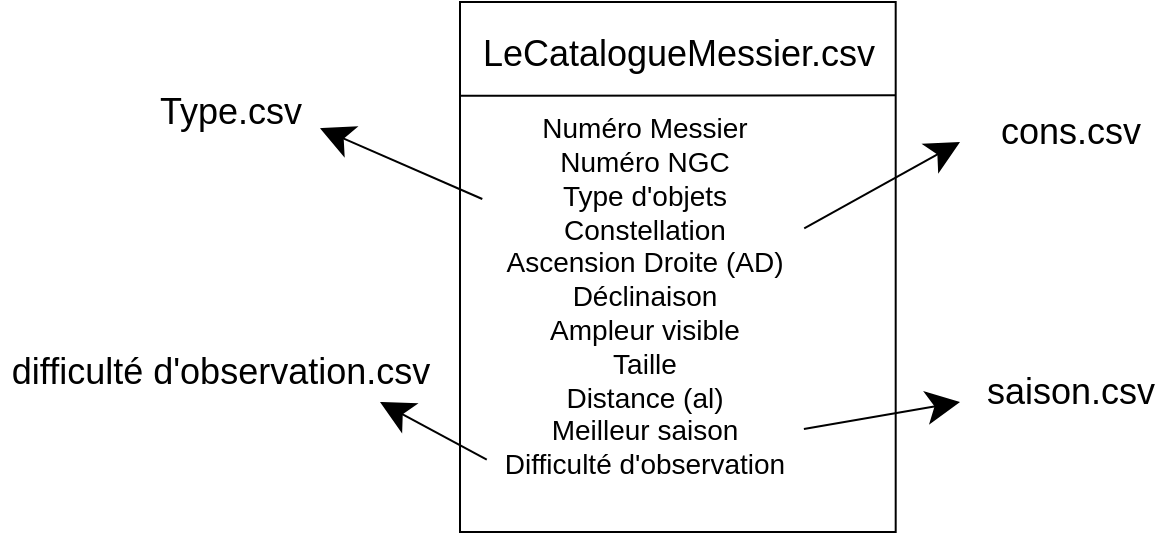 <mxfile version="15.3.5" type="device" pages="2"><diagram id="gUelADi2IUYs9JN2n7It" name="Page-1"><mxGraphModel dx="1086" dy="806" grid="1" gridSize="10" guides="1" tooltips="1" connect="1" arrows="1" fold="1" page="1" pageScale="1" pageWidth="827" pageHeight="1169" math="0" shadow="0"><root><mxCell id="0"/><mxCell id="1" parent="0"/><mxCell id="RYdkhMsjeRYL0BJ_Q44a-15" value="" style="group" parent="1" vertex="1" connectable="0"><mxGeometry x="300" y="60" width="236" height="265" as="geometry"/></mxCell><mxCell id="RYdkhMsjeRYL0BJ_Q44a-7" value="" style="group" parent="RYdkhMsjeRYL0BJ_Q44a-15" vertex="1" connectable="0"><mxGeometry width="223.648" height="265" as="geometry"/></mxCell><mxCell id="RYdkhMsjeRYL0BJ_Q44a-3" value="" style="rounded=0;whiteSpace=wrap;html=1;hachureGap=4;pointerEvents=0;" parent="RYdkhMsjeRYL0BJ_Q44a-7" vertex="1"><mxGeometry width="217.846" height="265" as="geometry"/></mxCell><mxCell id="RYdkhMsjeRYL0BJ_Q44a-6" style="edgeStyle=none;curved=1;rounded=0;orthogonalLoop=1;jettySize=auto;html=1;entryX=-0.002;entryY=0.177;entryDx=0;entryDy=0;fontSize=20;endArrow=none;startSize=14;endSize=14;sourcePerimeterSpacing=8;targetPerimeterSpacing=8;endFill=0;entryPerimeter=0;exitX=0.999;exitY=0.176;exitDx=0;exitDy=0;exitPerimeter=0;" parent="RYdkhMsjeRYL0BJ_Q44a-7" source="RYdkhMsjeRYL0BJ_Q44a-3" target="RYdkhMsjeRYL0BJ_Q44a-3" edge="1"><mxGeometry relative="1" as="geometry"><mxPoint x="242.051" y="25.98" as="sourcePoint"/></mxGeometry></mxCell><mxCell id="RYdkhMsjeRYL0BJ_Q44a-4" value="&lt;font style=&quot;font-size: 18px&quot;&gt;LeCatalogueMessier.csv&lt;/font&gt;" style="text;html=1;align=center;verticalAlign=middle;resizable=0;points=[];autosize=1;strokeColor=none;fillColor=none;fontSize=20;" parent="RYdkhMsjeRYL0BJ_Q44a-7" vertex="1"><mxGeometry x="3.923" y="9.998" width="210" height="30" as="geometry"/></mxCell><mxCell id="RYdkhMsjeRYL0BJ_Q44a-5" value="Numéro Messier&lt;br style=&quot;font-size: 14px;&quot;&gt;Numéro NGC&lt;br style=&quot;font-size: 14px;&quot;&gt;Type d'objets&lt;br style=&quot;font-size: 14px;&quot;&gt;Constellation&lt;br style=&quot;font-size: 14px;&quot;&gt;Ascension Droite (AD)&lt;br style=&quot;font-size: 14px;&quot;&gt;Déclinaison&lt;br style=&quot;font-size: 14px;&quot;&gt;Ampleur visible&lt;br style=&quot;font-size: 14px;&quot;&gt;Taille&lt;br style=&quot;font-size: 14px;&quot;&gt;Distance (al)&lt;br style=&quot;font-size: 14px;&quot;&gt;Meilleur saison&lt;br style=&quot;font-size: 14px;&quot;&gt;Difficulté d'observation&lt;br style=&quot;font-size: 14px;&quot;&gt;" style="text;html=1;align=center;verticalAlign=middle;resizable=0;points=[];autosize=1;strokeColor=none;fillColor=none;fontSize=14;" parent="RYdkhMsjeRYL0BJ_Q44a-15" vertex="1"><mxGeometry x="12.103" y="51.961" width="160" height="190" as="geometry"/></mxCell><mxCell id="RYdkhMsjeRYL0BJ_Q44a-16" value="" style="endArrow=classic;html=1;fontSize=20;startSize=14;endSize=14;sourcePerimeterSpacing=8;targetPerimeterSpacing=8;anchorPointDirection=0;ignoreEdge=1;exitX=0.008;exitY=0.931;exitDx=0;exitDy=0;exitPerimeter=0;" parent="1" source="RYdkhMsjeRYL0BJ_Q44a-5" edge="1"><mxGeometry width="50" height="50" relative="1" as="geometry"><mxPoint x="300" y="310" as="sourcePoint"/><mxPoint x="260" y="260" as="targetPoint"/></mxGeometry></mxCell><mxCell id="RYdkhMsjeRYL0BJ_Q44a-17" value="" style="endArrow=classic;html=1;fontSize=20;startSize=14;endSize=14;sourcePerimeterSpacing=8;targetPerimeterSpacing=8;anchorPointDirection=0;ignoreEdge=1;exitX=-0.006;exitY=0.245;exitDx=0;exitDy=0;exitPerimeter=0;" parent="1" source="RYdkhMsjeRYL0BJ_Q44a-5" edge="1"><mxGeometry width="50" height="50" relative="1" as="geometry"><mxPoint x="305.28" y="150" as="sourcePoint"/><mxPoint x="230" y="123.11" as="targetPoint"/></mxGeometry></mxCell><mxCell id="RYdkhMsjeRYL0BJ_Q44a-18" value="" style="endArrow=classic;html=1;fontSize=20;startSize=14;endSize=14;sourcePerimeterSpacing=8;targetPerimeterSpacing=8;exitX=1;exitY=0.322;exitDx=0;exitDy=0;exitPerimeter=0;" parent="1" source="RYdkhMsjeRYL0BJ_Q44a-5" edge="1"><mxGeometry width="50" height="50" relative="1" as="geometry"><mxPoint x="550" y="100" as="sourcePoint"/><mxPoint x="550" y="130" as="targetPoint"/></mxGeometry></mxCell><mxCell id="RYdkhMsjeRYL0BJ_Q44a-19" value="" style="endArrow=classic;html=1;fontSize=20;startSize=14;endSize=14;sourcePerimeterSpacing=8;targetPerimeterSpacing=8;exitX=0.999;exitY=0.85;exitDx=0;exitDy=0;exitPerimeter=0;" parent="1" source="RYdkhMsjeRYL0BJ_Q44a-5" edge="1"><mxGeometry width="50" height="50" relative="1" as="geometry"><mxPoint x="560" y="320" as="sourcePoint"/><mxPoint x="550" y="260" as="targetPoint"/></mxGeometry></mxCell><mxCell id="-CUzSxaBoUyz0kmiuTeA-1" value="Type.csv" style="text;html=1;align=center;verticalAlign=middle;resizable=0;points=[];autosize=1;strokeColor=none;fillColor=none;fontSize=18;" parent="1" vertex="1"><mxGeometry x="140" y="100" width="90" height="30" as="geometry"/></mxCell><mxCell id="-CUzSxaBoUyz0kmiuTeA-2" value="difficulté d'observation.csv" style="text;html=1;align=center;verticalAlign=middle;resizable=0;points=[];autosize=1;strokeColor=none;fillColor=none;fontSize=18;" parent="1" vertex="1"><mxGeometry x="70" y="230" width="220" height="30" as="geometry"/></mxCell><mxCell id="-CUzSxaBoUyz0kmiuTeA-3" value="saison.csv" style="text;html=1;align=center;verticalAlign=middle;resizable=0;points=[];autosize=1;strokeColor=none;fillColor=none;fontSize=18;" parent="1" vertex="1"><mxGeometry x="555" y="240" width="100" height="30" as="geometry"/></mxCell><mxCell id="-CUzSxaBoUyz0kmiuTeA-4" value="cons.csv" style="text;html=1;align=center;verticalAlign=middle;resizable=0;points=[];autosize=1;strokeColor=none;fillColor=none;fontSize=18;" parent="1" vertex="1"><mxGeometry x="560" y="110" width="90" height="30" as="geometry"/></mxCell></root></mxGraphModel></diagram><diagram id="0AvTP_yeWQ8wNbB_uEPJ" name="Page-2"><mxGraphModel dx="1086" dy="806" grid="1" gridSize="10" guides="1" tooltips="1" connect="1" arrows="1" fold="1" page="1" pageScale="1" pageWidth="827" pageHeight="1169" math="0" shadow="0"><root><mxCell id="zo_w8LnlsB-t-f31uoum-0"/><mxCell id="zo_w8LnlsB-t-f31uoum-1" parent="zo_w8LnlsB-t-f31uoum-0"/><mxCell id="zo_w8LnlsB-t-f31uoum-6" value="" style="shape=table;html=1;whiteSpace=wrap;startSize=0;container=1;collapsible=0;childLayout=tableLayout;hachureGap=4;pointerEvents=0;rowLines=0;horizontal=0;strokeColor=default;columnLines=1;strokeWidth=1;" parent="zo_w8LnlsB-t-f31uoum-1" vertex="1"><mxGeometry x="140" y="120" width="288" height="240" as="geometry"/></mxCell><mxCell id="zo_w8LnlsB-t-f31uoum-7" value="" style="shape=partialRectangle;html=1;whiteSpace=wrap;collapsible=0;dropTarget=0;pointerEvents=0;fillColor=none;top=0;left=0;bottom=0;right=0;points=[[0,0.5],[1,0.5]];portConstraint=eastwest;" parent="zo_w8LnlsB-t-f31uoum-6" vertex="1"><mxGeometry width="288" height="40" as="geometry"/></mxCell><mxCell id="zo_w8LnlsB-t-f31uoum-8" value="&lt;b&gt;Fichier CSV&lt;/b&gt;" style="shape=partialRectangle;html=1;whiteSpace=wrap;connectable=0;fillColor=none;top=0;left=0;bottom=1;right=0;overflow=hidden;pointerEvents=1;" parent="zo_w8LnlsB-t-f31uoum-7" vertex="1"><mxGeometry width="150" height="40" as="geometry"><mxRectangle width="150" height="40" as="alternateBounds"/></mxGeometry></mxCell><mxCell id="zo_w8LnlsB-t-f31uoum-10" value="&lt;b&gt;Table de la base de données&lt;/b&gt;" style="shape=partialRectangle;html=1;whiteSpace=wrap;connectable=0;fillColor=none;top=0;left=0;bottom=1;right=0;overflow=hidden;pointerEvents=1;" parent="zo_w8LnlsB-t-f31uoum-7" vertex="1"><mxGeometry x="150" width="138" height="40" as="geometry"><mxRectangle width="138" height="40" as="alternateBounds"/></mxGeometry></mxCell><mxCell id="zo_w8LnlsB-t-f31uoum-11" value="" style="shape=partialRectangle;html=1;whiteSpace=wrap;collapsible=0;dropTarget=0;pointerEvents=0;fillColor=none;top=0;left=0;bottom=0;right=0;points=[[0,0.5],[1,0.5]];portConstraint=eastwest;" parent="zo_w8LnlsB-t-f31uoum-6" vertex="1"><mxGeometry y="40" width="288" height="40" as="geometry"/></mxCell><mxCell id="zo_w8LnlsB-t-f31uoum-12" value="types.csv" style="shape=partialRectangle;html=1;whiteSpace=wrap;connectable=0;fillColor=none;top=0;left=0;bottom=0;right=0;overflow=hidden;pointerEvents=1;" parent="zo_w8LnlsB-t-f31uoum-11" vertex="1"><mxGeometry width="150" height="40" as="geometry"><mxRectangle width="150" height="40" as="alternateBounds"/></mxGeometry></mxCell><mxCell id="zo_w8LnlsB-t-f31uoum-14" value="types" style="shape=partialRectangle;html=1;whiteSpace=wrap;connectable=0;fillColor=none;top=0;left=0;bottom=0;right=0;overflow=hidden;pointerEvents=1;" parent="zo_w8LnlsB-t-f31uoum-11" vertex="1"><mxGeometry x="150" width="138" height="40" as="geometry"><mxRectangle width="138" height="40" as="alternateBounds"/></mxGeometry></mxCell><mxCell id="zo_w8LnlsB-t-f31uoum-15" value="" style="shape=partialRectangle;html=1;whiteSpace=wrap;collapsible=0;dropTarget=0;pointerEvents=0;fillColor=none;top=0;left=0;bottom=0;right=0;points=[[0,0.5],[1,0.5]];portConstraint=eastwest;" parent="zo_w8LnlsB-t-f31uoum-6" vertex="1"><mxGeometry y="80" width="288" height="40" as="geometry"/></mxCell><mxCell id="zo_w8LnlsB-t-f31uoum-16" value="constellations.csv" style="shape=partialRectangle;html=1;whiteSpace=wrap;connectable=0;fillColor=none;top=0;left=0;bottom=0;right=0;overflow=hidden;pointerEvents=1;" parent="zo_w8LnlsB-t-f31uoum-15" vertex="1"><mxGeometry width="150" height="40" as="geometry"><mxRectangle width="150" height="40" as="alternateBounds"/></mxGeometry></mxCell><mxCell id="zo_w8LnlsB-t-f31uoum-18" value="constellations" style="shape=partialRectangle;html=1;whiteSpace=wrap;connectable=0;fillColor=none;top=0;left=0;bottom=0;right=0;overflow=hidden;pointerEvents=1;" parent="zo_w8LnlsB-t-f31uoum-15" vertex="1"><mxGeometry x="150" width="138" height="40" as="geometry"><mxRectangle width="138" height="40" as="alternateBounds"/></mxGeometry></mxCell><mxCell id="zo_w8LnlsB-t-f31uoum-19" style="shape=partialRectangle;html=1;whiteSpace=wrap;collapsible=0;dropTarget=0;pointerEvents=0;fillColor=none;top=0;left=0;bottom=0;right=0;points=[[0,0.5],[1,0.5]];portConstraint=eastwest;" parent="zo_w8LnlsB-t-f31uoum-6" vertex="1"><mxGeometry y="120" width="288" height="40" as="geometry"/></mxCell><mxCell id="zo_w8LnlsB-t-f31uoum-20" value="difficulté d'observation.csv" style="shape=partialRectangle;html=1;whiteSpace=wrap;connectable=0;fillColor=none;top=0;left=0;bottom=0;right=0;overflow=hidden;pointerEvents=1;" parent="zo_w8LnlsB-t-f31uoum-19" vertex="1"><mxGeometry width="150" height="40" as="geometry"><mxRectangle width="150" height="40" as="alternateBounds"/></mxGeometry></mxCell><mxCell id="zo_w8LnlsB-t-f31uoum-21" value="observation_difficulties" style="shape=partialRectangle;html=1;whiteSpace=wrap;connectable=0;fillColor=none;top=0;left=0;bottom=0;right=0;overflow=hidden;pointerEvents=1;" parent="zo_w8LnlsB-t-f31uoum-19" vertex="1"><mxGeometry x="150" width="138" height="40" as="geometry"><mxRectangle width="138" height="40" as="alternateBounds"/></mxGeometry></mxCell><mxCell id="zo_w8LnlsB-t-f31uoum-22" style="shape=partialRectangle;html=1;whiteSpace=wrap;collapsible=0;dropTarget=0;pointerEvents=0;fillColor=none;top=0;left=0;bottom=0;right=0;points=[[0,0.5],[1,0.5]];portConstraint=eastwest;" parent="zo_w8LnlsB-t-f31uoum-6" vertex="1"><mxGeometry y="160" width="288" height="40" as="geometry"/></mxCell><mxCell id="zo_w8LnlsB-t-f31uoum-23" value="meilleur saison.csv" style="shape=partialRectangle;html=1;whiteSpace=wrap;connectable=0;fillColor=none;top=0;left=0;bottom=0;right=0;overflow=hidden;pointerEvents=1;" parent="zo_w8LnlsB-t-f31uoum-22" vertex="1"><mxGeometry width="150" height="40" as="geometry"><mxRectangle width="150" height="40" as="alternateBounds"/></mxGeometry></mxCell><mxCell id="zo_w8LnlsB-t-f31uoum-24" value="seasons" style="shape=partialRectangle;html=1;whiteSpace=wrap;connectable=0;fillColor=none;top=0;left=0;bottom=0;right=0;overflow=hidden;pointerEvents=1;" parent="zo_w8LnlsB-t-f31uoum-22" vertex="1"><mxGeometry x="150" width="138" height="40" as="geometry"><mxRectangle width="138" height="40" as="alternateBounds"/></mxGeometry></mxCell><mxCell id="zo_w8LnlsB-t-f31uoum-25" style="shape=partialRectangle;html=1;whiteSpace=wrap;collapsible=0;dropTarget=0;pointerEvents=0;fillColor=none;top=0;left=0;bottom=0;right=0;points=[[0,0.5],[1,0.5]];portConstraint=eastwest;" parent="zo_w8LnlsB-t-f31uoum-6" vertex="1"><mxGeometry y="200" width="288" height="40" as="geometry"/></mxCell><mxCell id="zo_w8LnlsB-t-f31uoum-26" value="pictures.csv" style="shape=partialRectangle;html=1;whiteSpace=wrap;connectable=0;fillColor=none;top=0;left=0;bottom=0;right=0;overflow=hidden;pointerEvents=1;" parent="zo_w8LnlsB-t-f31uoum-25" vertex="1"><mxGeometry width="150" height="40" as="geometry"><mxRectangle width="150" height="40" as="alternateBounds"/></mxGeometry></mxCell><mxCell id="zo_w8LnlsB-t-f31uoum-27" value="tmp_pictures" style="shape=partialRectangle;html=1;whiteSpace=wrap;connectable=0;fillColor=none;top=0;left=0;bottom=0;right=0;overflow=hidden;pointerEvents=1;" parent="zo_w8LnlsB-t-f31uoum-25" vertex="1"><mxGeometry x="150" width="138" height="40" as="geometry"><mxRectangle width="138" height="40" as="alternateBounds"/></mxGeometry></mxCell></root></mxGraphModel></diagram></mxfile>